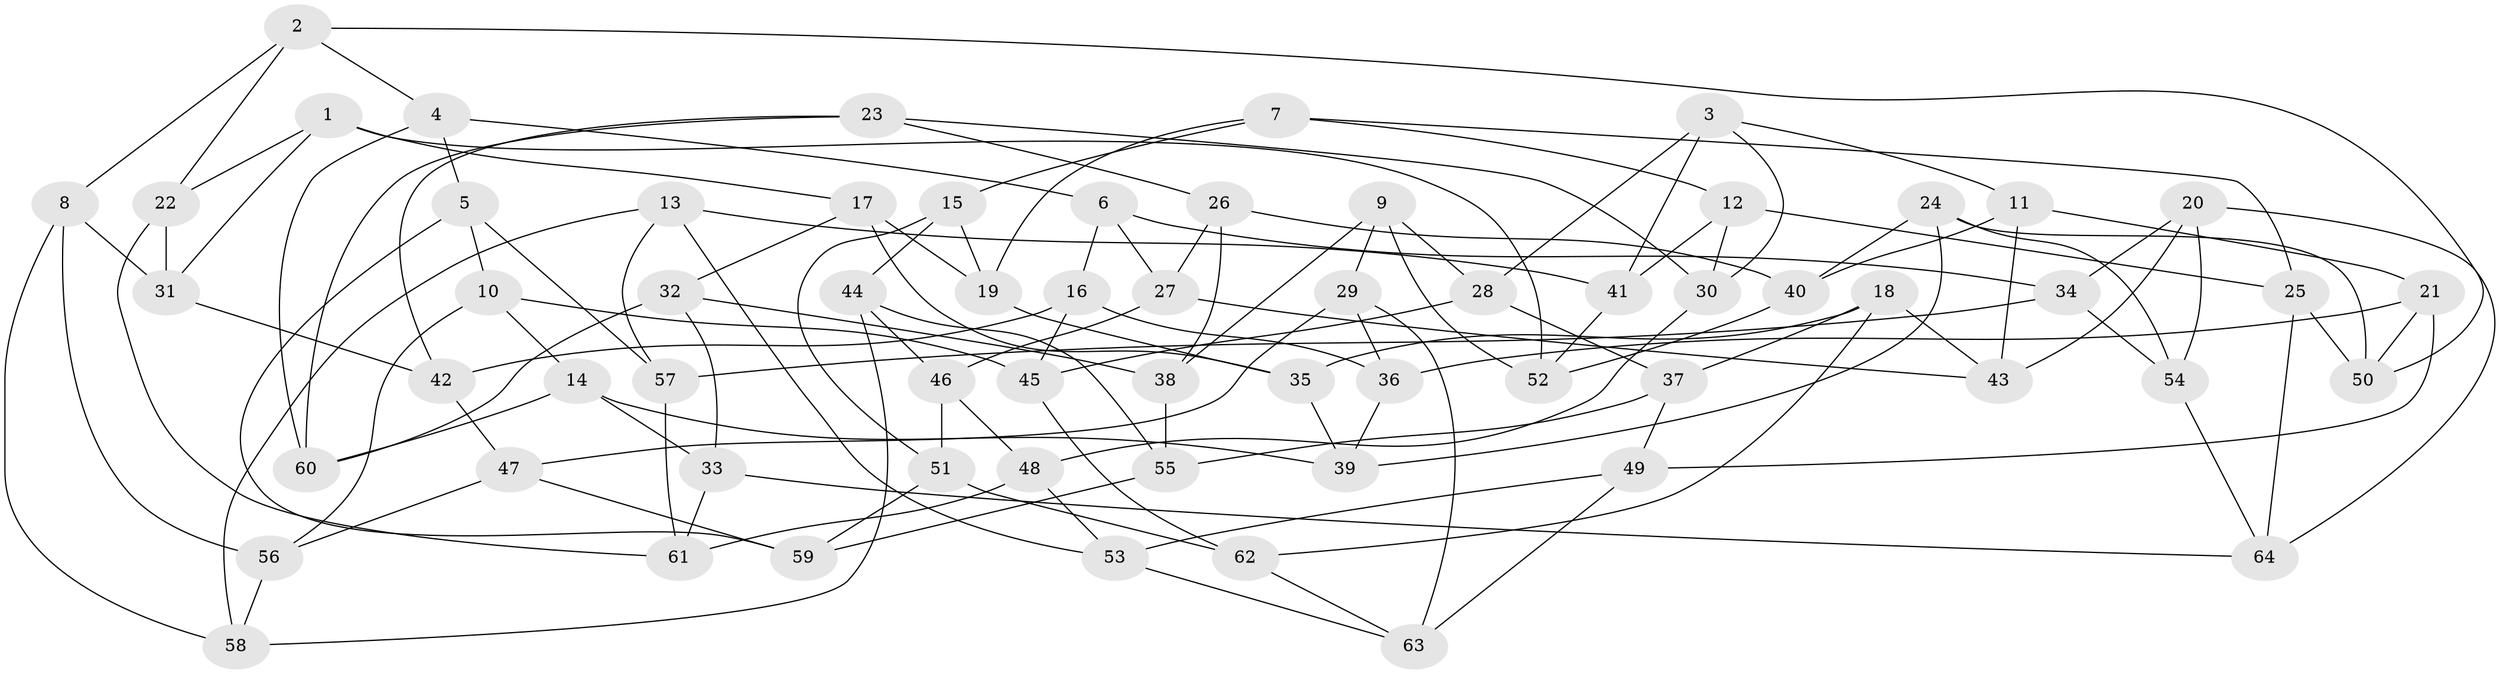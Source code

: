 // Generated by graph-tools (version 1.1) at 2025/11/02/27/25 16:11:45]
// undirected, 64 vertices, 128 edges
graph export_dot {
graph [start="1"]
  node [color=gray90,style=filled];
  1;
  2;
  3;
  4;
  5;
  6;
  7;
  8;
  9;
  10;
  11;
  12;
  13;
  14;
  15;
  16;
  17;
  18;
  19;
  20;
  21;
  22;
  23;
  24;
  25;
  26;
  27;
  28;
  29;
  30;
  31;
  32;
  33;
  34;
  35;
  36;
  37;
  38;
  39;
  40;
  41;
  42;
  43;
  44;
  45;
  46;
  47;
  48;
  49;
  50;
  51;
  52;
  53;
  54;
  55;
  56;
  57;
  58;
  59;
  60;
  61;
  62;
  63;
  64;
  1 -- 52;
  1 -- 17;
  1 -- 31;
  1 -- 22;
  2 -- 50;
  2 -- 4;
  2 -- 8;
  2 -- 22;
  3 -- 30;
  3 -- 11;
  3 -- 28;
  3 -- 41;
  4 -- 6;
  4 -- 60;
  4 -- 5;
  5 -- 57;
  5 -- 59;
  5 -- 10;
  6 -- 34;
  6 -- 27;
  6 -- 16;
  7 -- 25;
  7 -- 19;
  7 -- 15;
  7 -- 12;
  8 -- 56;
  8 -- 31;
  8 -- 58;
  9 -- 29;
  9 -- 28;
  9 -- 38;
  9 -- 52;
  10 -- 56;
  10 -- 45;
  10 -- 14;
  11 -- 40;
  11 -- 21;
  11 -- 43;
  12 -- 41;
  12 -- 30;
  12 -- 25;
  13 -- 53;
  13 -- 57;
  13 -- 41;
  13 -- 58;
  14 -- 33;
  14 -- 39;
  14 -- 60;
  15 -- 51;
  15 -- 19;
  15 -- 44;
  16 -- 42;
  16 -- 45;
  16 -- 36;
  17 -- 35;
  17 -- 19;
  17 -- 32;
  18 -- 35;
  18 -- 43;
  18 -- 37;
  18 -- 62;
  19 -- 35;
  20 -- 43;
  20 -- 64;
  20 -- 34;
  20 -- 54;
  21 -- 36;
  21 -- 49;
  21 -- 50;
  22 -- 31;
  22 -- 61;
  23 -- 26;
  23 -- 42;
  23 -- 30;
  23 -- 60;
  24 -- 39;
  24 -- 40;
  24 -- 50;
  24 -- 54;
  25 -- 50;
  25 -- 64;
  26 -- 27;
  26 -- 40;
  26 -- 38;
  27 -- 43;
  27 -- 46;
  28 -- 45;
  28 -- 37;
  29 -- 36;
  29 -- 63;
  29 -- 47;
  30 -- 48;
  31 -- 42;
  32 -- 60;
  32 -- 33;
  32 -- 38;
  33 -- 61;
  33 -- 64;
  34 -- 54;
  34 -- 57;
  35 -- 39;
  36 -- 39;
  37 -- 49;
  37 -- 55;
  38 -- 55;
  40 -- 52;
  41 -- 52;
  42 -- 47;
  44 -- 46;
  44 -- 58;
  44 -- 55;
  45 -- 62;
  46 -- 48;
  46 -- 51;
  47 -- 59;
  47 -- 56;
  48 -- 61;
  48 -- 53;
  49 -- 63;
  49 -- 53;
  51 -- 59;
  51 -- 62;
  53 -- 63;
  54 -- 64;
  55 -- 59;
  56 -- 58;
  57 -- 61;
  62 -- 63;
}
